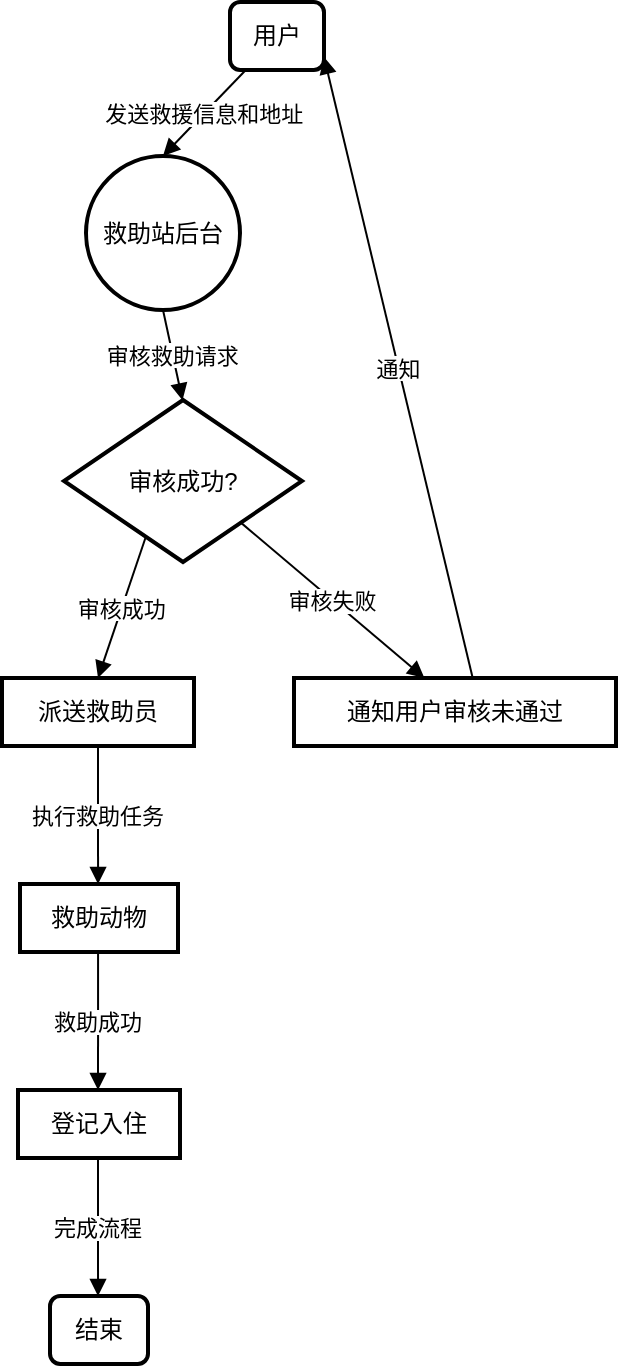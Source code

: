 <mxfile version="21.2.9" type="github">
  <diagram id="C5RBs43oDa-KdzZeNtuy" name="Page-1">
    <mxGraphModel dx="860" dy="899" grid="1" gridSize="10" guides="1" tooltips="1" connect="1" arrows="1" fold="1" page="1" pageScale="1" pageWidth="827" pageHeight="1169" math="0" shadow="0">
      <root>
        <mxCell id="WIyWlLk6GJQsqaUBKTNV-0" />
        <mxCell id="WIyWlLk6GJQsqaUBKTNV-1" parent="WIyWlLk6GJQsqaUBKTNV-0" />
        <mxCell id="QD6l6vyIyfiPN-CZKQBq-20" value="用户" style="whiteSpace=wrap;strokeWidth=2;rounded=1;" vertex="1" parent="WIyWlLk6GJQsqaUBKTNV-1">
          <mxGeometry x="1254" y="300" width="47" height="34" as="geometry" />
        </mxCell>
        <mxCell id="QD6l6vyIyfiPN-CZKQBq-21" value="救助站后台" style="ellipse;aspect=fixed;strokeWidth=2;whiteSpace=wrap;" vertex="1" parent="WIyWlLk6GJQsqaUBKTNV-1">
          <mxGeometry x="1182" y="377" width="77" height="77" as="geometry" />
        </mxCell>
        <mxCell id="QD6l6vyIyfiPN-CZKQBq-22" value="审核成功?" style="rhombus;strokeWidth=2;whiteSpace=wrap;" vertex="1" parent="WIyWlLk6GJQsqaUBKTNV-1">
          <mxGeometry x="1171" y="499" width="119" height="81" as="geometry" />
        </mxCell>
        <mxCell id="QD6l6vyIyfiPN-CZKQBq-23" value="派送救助员" style="whiteSpace=wrap;strokeWidth=2;" vertex="1" parent="WIyWlLk6GJQsqaUBKTNV-1">
          <mxGeometry x="1140" y="638" width="96" height="34" as="geometry" />
        </mxCell>
        <mxCell id="QD6l6vyIyfiPN-CZKQBq-24" value="救助动物" style="whiteSpace=wrap;strokeWidth=2;" vertex="1" parent="WIyWlLk6GJQsqaUBKTNV-1">
          <mxGeometry x="1149" y="741" width="79" height="34" as="geometry" />
        </mxCell>
        <mxCell id="QD6l6vyIyfiPN-CZKQBq-25" value="登记入住" style="whiteSpace=wrap;strokeWidth=2;" vertex="1" parent="WIyWlLk6GJQsqaUBKTNV-1">
          <mxGeometry x="1148" y="844" width="81" height="34" as="geometry" />
        </mxCell>
        <mxCell id="QD6l6vyIyfiPN-CZKQBq-26" value="结束" style="whiteSpace=wrap;strokeWidth=2;rounded=1;" vertex="1" parent="WIyWlLk6GJQsqaUBKTNV-1">
          <mxGeometry x="1164" y="947" width="49" height="34" as="geometry" />
        </mxCell>
        <mxCell id="QD6l6vyIyfiPN-CZKQBq-27" value="通知用户审核未通过" style="whiteSpace=wrap;strokeWidth=2;" vertex="1" parent="WIyWlLk6GJQsqaUBKTNV-1">
          <mxGeometry x="1286" y="638" width="161" height="34" as="geometry" />
        </mxCell>
        <mxCell id="QD6l6vyIyfiPN-CZKQBq-28" value="发送救援信息和地址" style="curved=1;startArrow=none;endArrow=block;exitX=0.168;exitY=1;entryX=0.503;entryY=0;rounded=0;" edge="1" parent="WIyWlLk6GJQsqaUBKTNV-1" source="QD6l6vyIyfiPN-CZKQBq-20" target="QD6l6vyIyfiPN-CZKQBq-21">
          <mxGeometry relative="1" as="geometry" />
        </mxCell>
        <mxCell id="QD6l6vyIyfiPN-CZKQBq-29" value="审核救助请求" style="curved=1;startArrow=none;endArrow=block;exitX=0.503;exitY=1;entryX=0.498;entryY=0;rounded=0;" edge="1" parent="WIyWlLk6GJQsqaUBKTNV-1" source="QD6l6vyIyfiPN-CZKQBq-21" target="QD6l6vyIyfiPN-CZKQBq-22">
          <mxGeometry relative="1" as="geometry">
            <Array as="points" />
          </mxGeometry>
        </mxCell>
        <mxCell id="QD6l6vyIyfiPN-CZKQBq-30" value="审核成功" style="curved=1;startArrow=none;endArrow=block;exitX=0.273;exitY=1;entryX=0.5;entryY=0;rounded=0;" edge="1" parent="WIyWlLk6GJQsqaUBKTNV-1" source="QD6l6vyIyfiPN-CZKQBq-22" target="QD6l6vyIyfiPN-CZKQBq-23">
          <mxGeometry relative="1" as="geometry" />
        </mxCell>
        <mxCell id="QD6l6vyIyfiPN-CZKQBq-31" value="执行救助任务" style="curved=1;startArrow=none;endArrow=block;exitX=0.5;exitY=1;entryX=0.494;entryY=0;rounded=0;" edge="1" parent="WIyWlLk6GJQsqaUBKTNV-1" source="QD6l6vyIyfiPN-CZKQBq-23" target="QD6l6vyIyfiPN-CZKQBq-24">
          <mxGeometry relative="1" as="geometry">
            <Array as="points" />
          </mxGeometry>
        </mxCell>
        <mxCell id="QD6l6vyIyfiPN-CZKQBq-32" value="救助成功" style="curved=1;startArrow=none;endArrow=block;exitX=0.494;exitY=1;entryX=0.494;entryY=0;rounded=0;" edge="1" parent="WIyWlLk6GJQsqaUBKTNV-1" source="QD6l6vyIyfiPN-CZKQBq-24" target="QD6l6vyIyfiPN-CZKQBq-25">
          <mxGeometry relative="1" as="geometry">
            <Array as="points" />
          </mxGeometry>
        </mxCell>
        <mxCell id="QD6l6vyIyfiPN-CZKQBq-33" value="完成流程" style="curved=1;startArrow=none;endArrow=block;exitX=0.494;exitY=1;entryX=0.49;entryY=0;rounded=0;" edge="1" parent="WIyWlLk6GJQsqaUBKTNV-1" source="QD6l6vyIyfiPN-CZKQBq-25" target="QD6l6vyIyfiPN-CZKQBq-26">
          <mxGeometry relative="1" as="geometry">
            <Array as="points" />
          </mxGeometry>
        </mxCell>
        <mxCell id="QD6l6vyIyfiPN-CZKQBq-34" value="审核失败" style="curved=1;startArrow=none;endArrow=block;exitX=0.973;exitY=1;entryX=0.405;entryY=0;rounded=0;" edge="1" parent="WIyWlLk6GJQsqaUBKTNV-1" source="QD6l6vyIyfiPN-CZKQBq-22" target="QD6l6vyIyfiPN-CZKQBq-27">
          <mxGeometry relative="1" as="geometry" />
        </mxCell>
        <mxCell id="QD6l6vyIyfiPN-CZKQBq-35" value="通知" style="curved=1;startArrow=none;endArrow=block;exitX=0.555;exitY=0;entryX=1;entryY=0.808;rounded=0;" edge="1" parent="WIyWlLk6GJQsqaUBKTNV-1" source="QD6l6vyIyfiPN-CZKQBq-27" target="QD6l6vyIyfiPN-CZKQBq-20">
          <mxGeometry relative="1" as="geometry" />
        </mxCell>
      </root>
    </mxGraphModel>
  </diagram>
</mxfile>
